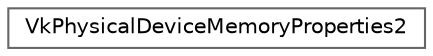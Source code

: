 digraph "类继承关系图"
{
 // LATEX_PDF_SIZE
  bgcolor="transparent";
  edge [fontname=Helvetica,fontsize=10,labelfontname=Helvetica,labelfontsize=10];
  node [fontname=Helvetica,fontsize=10,shape=box,height=0.2,width=0.4];
  rankdir="LR";
  Node0 [id="Node000000",label="VkPhysicalDeviceMemoryProperties2",height=0.2,width=0.4,color="grey40", fillcolor="white", style="filled",URL="$struct_vk_physical_device_memory_properties2.html",tooltip=" "];
}
